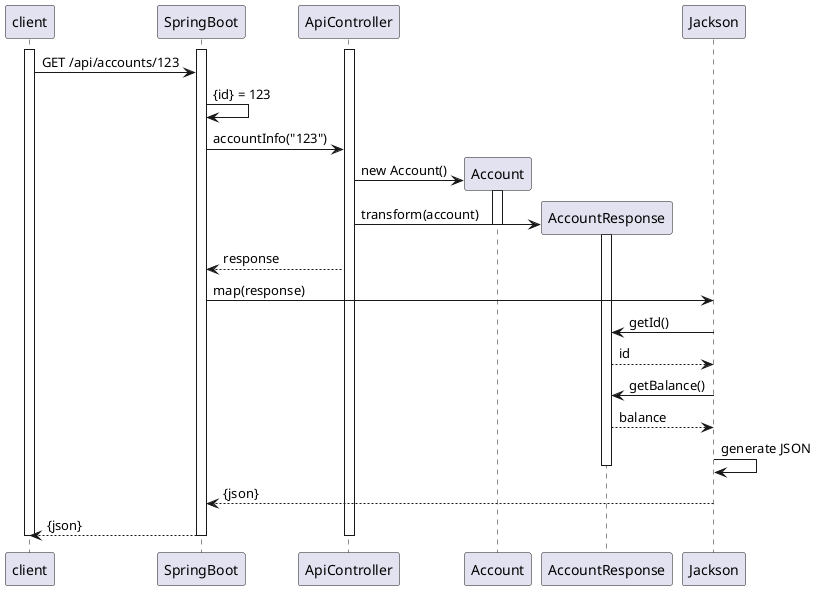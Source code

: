 @startuml
participant client
activate client
activate SpringBoot
activate ApiController
client -> SpringBoot: GET /api/accounts/123

SpringBoot -> SpringBoot: {id} = 123
SpringBoot -> ApiController: accountInfo("123")
create Account
ApiController -> Account: new Account()
activate Account
create AccountResponse
ApiController -> AccountResponse: transform(account)
activate AccountResponse
deactivate Account

ApiController --> SpringBoot: response
SpringBoot -> Jackson: map(response)
Jackson -> AccountResponse: getId()
AccountResponse --> Jackson: id
Jackson -> AccountResponse: getBalance()
AccountResponse --> Jackson: balance
Jackson -> Jackson: generate JSON
deactivate AccountResponse
Jackson --> SpringBoot: {json}

SpringBoot --> client: {json}
deactivate ApiController
deactivate SpringBoot
deactivate client
@enduml